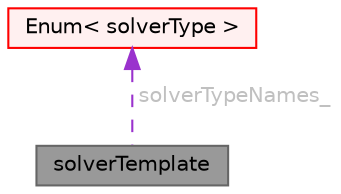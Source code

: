 digraph "solverTemplate"
{
 // LATEX_PDF_SIZE
  bgcolor="transparent";
  edge [fontname=Helvetica,fontsize=10,labelfontname=Helvetica,labelfontsize=10];
  node [fontname=Helvetica,fontsize=10,shape=box,height=0.2,width=0.4];
  Node1 [id="Node000001",label="solverTemplate",height=0.2,width=0.4,color="gray40", fillcolor="grey60", style="filled", fontcolor="black",tooltip="Class to store solver template specifications."];
  Node2 -> Node1 [id="edge1_Node000001_Node000002",dir="back",color="darkorchid3",style="dashed",tooltip=" ",label=" solverTypeNames_",fontcolor="grey" ];
  Node2 [id="Node000002",label="Enum\< solverType \>",height=0.2,width=0.4,color="red", fillcolor="#FFF0F0", style="filled",URL="$classFoam_1_1Enum.html",tooltip=" "];
}

